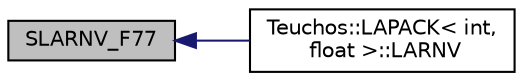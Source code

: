 digraph "SLARNV_F77"
{
  edge [fontname="Helvetica",fontsize="10",labelfontname="Helvetica",labelfontsize="10"];
  node [fontname="Helvetica",fontsize="10",shape=record];
  rankdir="LR";
  Node275 [label="SLARNV_F77",height=0.2,width=0.4,color="black", fillcolor="grey75", style="filled", fontcolor="black"];
  Node275 -> Node276 [dir="back",color="midnightblue",fontsize="10",style="solid",fontname="Helvetica"];
  Node276 [label="Teuchos::LAPACK\< int,\l float \>::LARNV",height=0.2,width=0.4,color="black", fillcolor="white", style="filled",URL="$dd/d78/class_teuchos_1_1_l_a_p_a_c_k_3_01int_00_01float_01_4.html#ac54c6a83716db69c7e852b29c4863742"];
}
